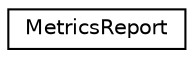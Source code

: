 digraph "Graphical Class Hierarchy"
{
 // INTERACTIVE_SVG=YES
 // LATEX_PDF_SIZE
  edge [fontname="Helvetica",fontsize="10",labelfontname="Helvetica",labelfontsize="10"];
  node [fontname="Helvetica",fontsize="10",shape=record];
  rankdir="LR";
  Node0 [label="MetricsReport",height=0.2,width=0.4,color="black", fillcolor="white", style="filled",URL="$class_metrics_report.html",tooltip=" "];
}
